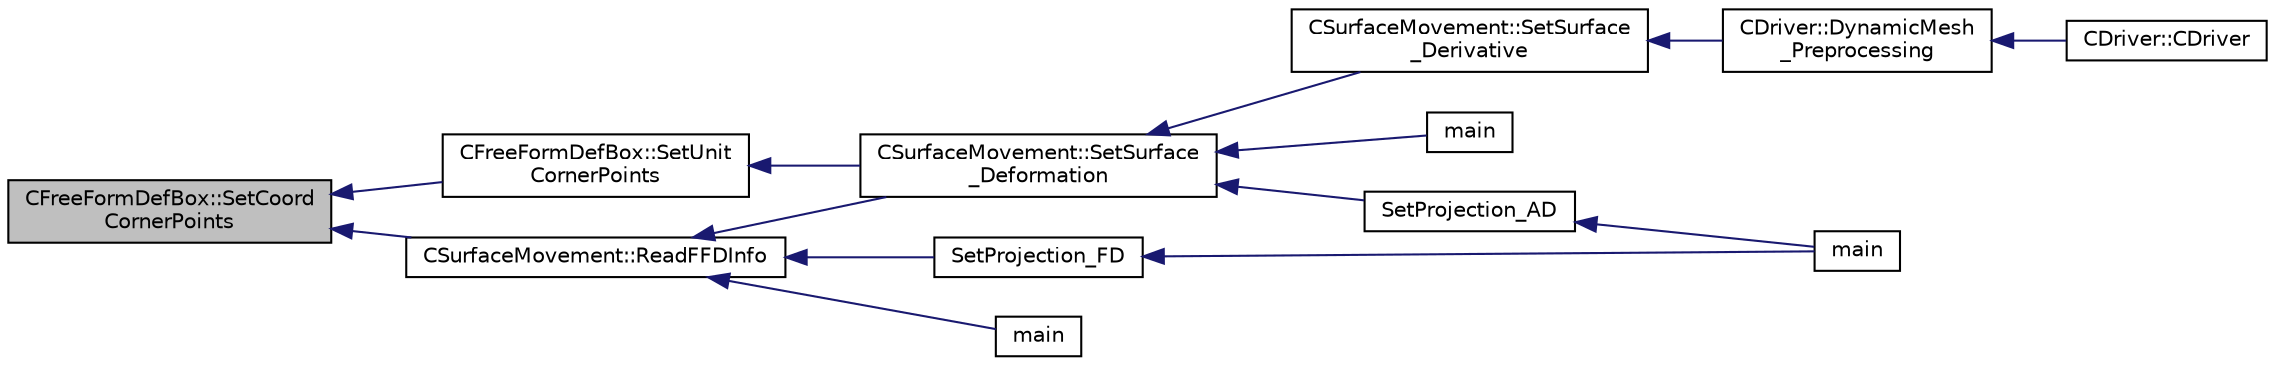 digraph "CFreeFormDefBox::SetCoordCornerPoints"
{
  edge [fontname="Helvetica",fontsize="10",labelfontname="Helvetica",labelfontsize="10"];
  node [fontname="Helvetica",fontsize="10",shape=record];
  rankdir="LR";
  Node833 [label="CFreeFormDefBox::SetCoord\lCornerPoints",height=0.2,width=0.4,color="black", fillcolor="grey75", style="filled", fontcolor="black"];
  Node833 -> Node834 [dir="back",color="midnightblue",fontsize="10",style="solid",fontname="Helvetica"];
  Node834 [label="CSurfaceMovement::ReadFFDInfo",height=0.2,width=0.4,color="black", fillcolor="white", style="filled",URL="$class_c_surface_movement.html#a787a072698f52fcc1a4ca55e8052f205",tooltip="Read the free form information from the grid input file. "];
  Node834 -> Node835 [dir="back",color="midnightblue",fontsize="10",style="solid",fontname="Helvetica"];
  Node835 [label="CSurfaceMovement::SetSurface\l_Deformation",height=0.2,width=0.4,color="black", fillcolor="white", style="filled",URL="$class_c_surface_movement.html#a23bec9fbe1bcd7f6117100de93381ac3",tooltip="Set the surface/boundary deformation. "];
  Node835 -> Node836 [dir="back",color="midnightblue",fontsize="10",style="solid",fontname="Helvetica"];
  Node836 [label="CSurfaceMovement::SetSurface\l_Derivative",height=0.2,width=0.4,color="black", fillcolor="white", style="filled",URL="$class_c_surface_movement.html#af6aac73d04565bf6e9b81305b66e97e7",tooltip="Set derivatives of the surface/boundary deformation. "];
  Node836 -> Node837 [dir="back",color="midnightblue",fontsize="10",style="solid",fontname="Helvetica"];
  Node837 [label="CDriver::DynamicMesh\l_Preprocessing",height=0.2,width=0.4,color="black", fillcolor="white", style="filled",URL="$class_c_driver.html#af585d91d9c08dbddcc2b3e67dd5f5af9",tooltip="GridMovement_Preprocessing. "];
  Node837 -> Node838 [dir="back",color="midnightblue",fontsize="10",style="solid",fontname="Helvetica"];
  Node838 [label="CDriver::CDriver",height=0.2,width=0.4,color="black", fillcolor="white", style="filled",URL="$class_c_driver.html#a3fca4a013a6efa9bbb38fe78a86b5f3d",tooltip="Constructor of the class. "];
  Node835 -> Node839 [dir="back",color="midnightblue",fontsize="10",style="solid",fontname="Helvetica"];
  Node839 [label="main",height=0.2,width=0.4,color="black", fillcolor="white", style="filled",URL="$_s_u2___d_e_f_8cpp.html#a0ddf1224851353fc92bfbff6f499fa97"];
  Node835 -> Node840 [dir="back",color="midnightblue",fontsize="10",style="solid",fontname="Helvetica"];
  Node840 [label="SetProjection_AD",height=0.2,width=0.4,color="black", fillcolor="white", style="filled",URL="$_s_u2___d_o_t_8cpp.html#a3fceed882e8eb3d6796c8e8396af7d87",tooltip="Projection of the surface sensitivity using algorithmic differentiation (AD). "];
  Node840 -> Node841 [dir="back",color="midnightblue",fontsize="10",style="solid",fontname="Helvetica"];
  Node841 [label="main",height=0.2,width=0.4,color="black", fillcolor="white", style="filled",URL="$_s_u2___d_o_t_8cpp.html#a0ddf1224851353fc92bfbff6f499fa97"];
  Node834 -> Node842 [dir="back",color="midnightblue",fontsize="10",style="solid",fontname="Helvetica"];
  Node842 [label="SetProjection_FD",height=0.2,width=0.4,color="black", fillcolor="white", style="filled",URL="$_s_u2___d_o_t_8cpp.html#a5c5163a755085e03f1dfa23aeb7e21f2",tooltip="Projection of the surface sensitivity using finite differences (FD). "];
  Node842 -> Node841 [dir="back",color="midnightblue",fontsize="10",style="solid",fontname="Helvetica"];
  Node834 -> Node843 [dir="back",color="midnightblue",fontsize="10",style="solid",fontname="Helvetica"];
  Node843 [label="main",height=0.2,width=0.4,color="black", fillcolor="white", style="filled",URL="$_s_u2___g_e_o_8cpp.html#a0ddf1224851353fc92bfbff6f499fa97"];
  Node833 -> Node844 [dir="back",color="midnightblue",fontsize="10",style="solid",fontname="Helvetica"];
  Node844 [label="CFreeFormDefBox::SetUnit\lCornerPoints",height=0.2,width=0.4,color="black", fillcolor="white", style="filled",URL="$class_c_free_form_def_box.html#a6c80f3a6b6c86944d362e7a8a55ac038",tooltip="Set the corner point for the unitary FFDBox. "];
  Node844 -> Node835 [dir="back",color="midnightblue",fontsize="10",style="solid",fontname="Helvetica"];
}
